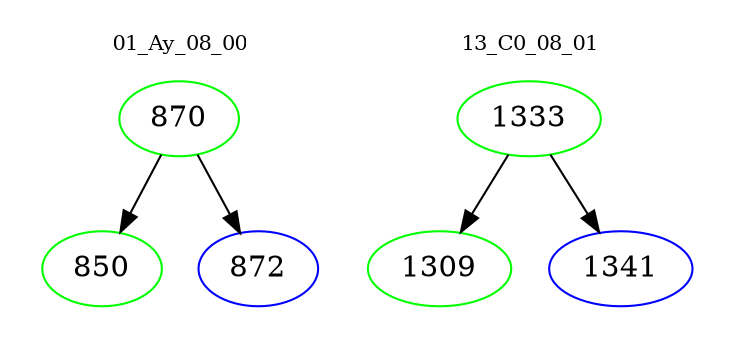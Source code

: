digraph{
subgraph cluster_0 {
color = white
label = "01_Ay_08_00";
fontsize=10;
T0_870 [label="870", color="green"]
T0_870 -> T0_850 [color="black"]
T0_850 [label="850", color="green"]
T0_870 -> T0_872 [color="black"]
T0_872 [label="872", color="blue"]
}
subgraph cluster_1 {
color = white
label = "13_C0_08_01";
fontsize=10;
T1_1333 [label="1333", color="green"]
T1_1333 -> T1_1309 [color="black"]
T1_1309 [label="1309", color="green"]
T1_1333 -> T1_1341 [color="black"]
T1_1341 [label="1341", color="blue"]
}
}
